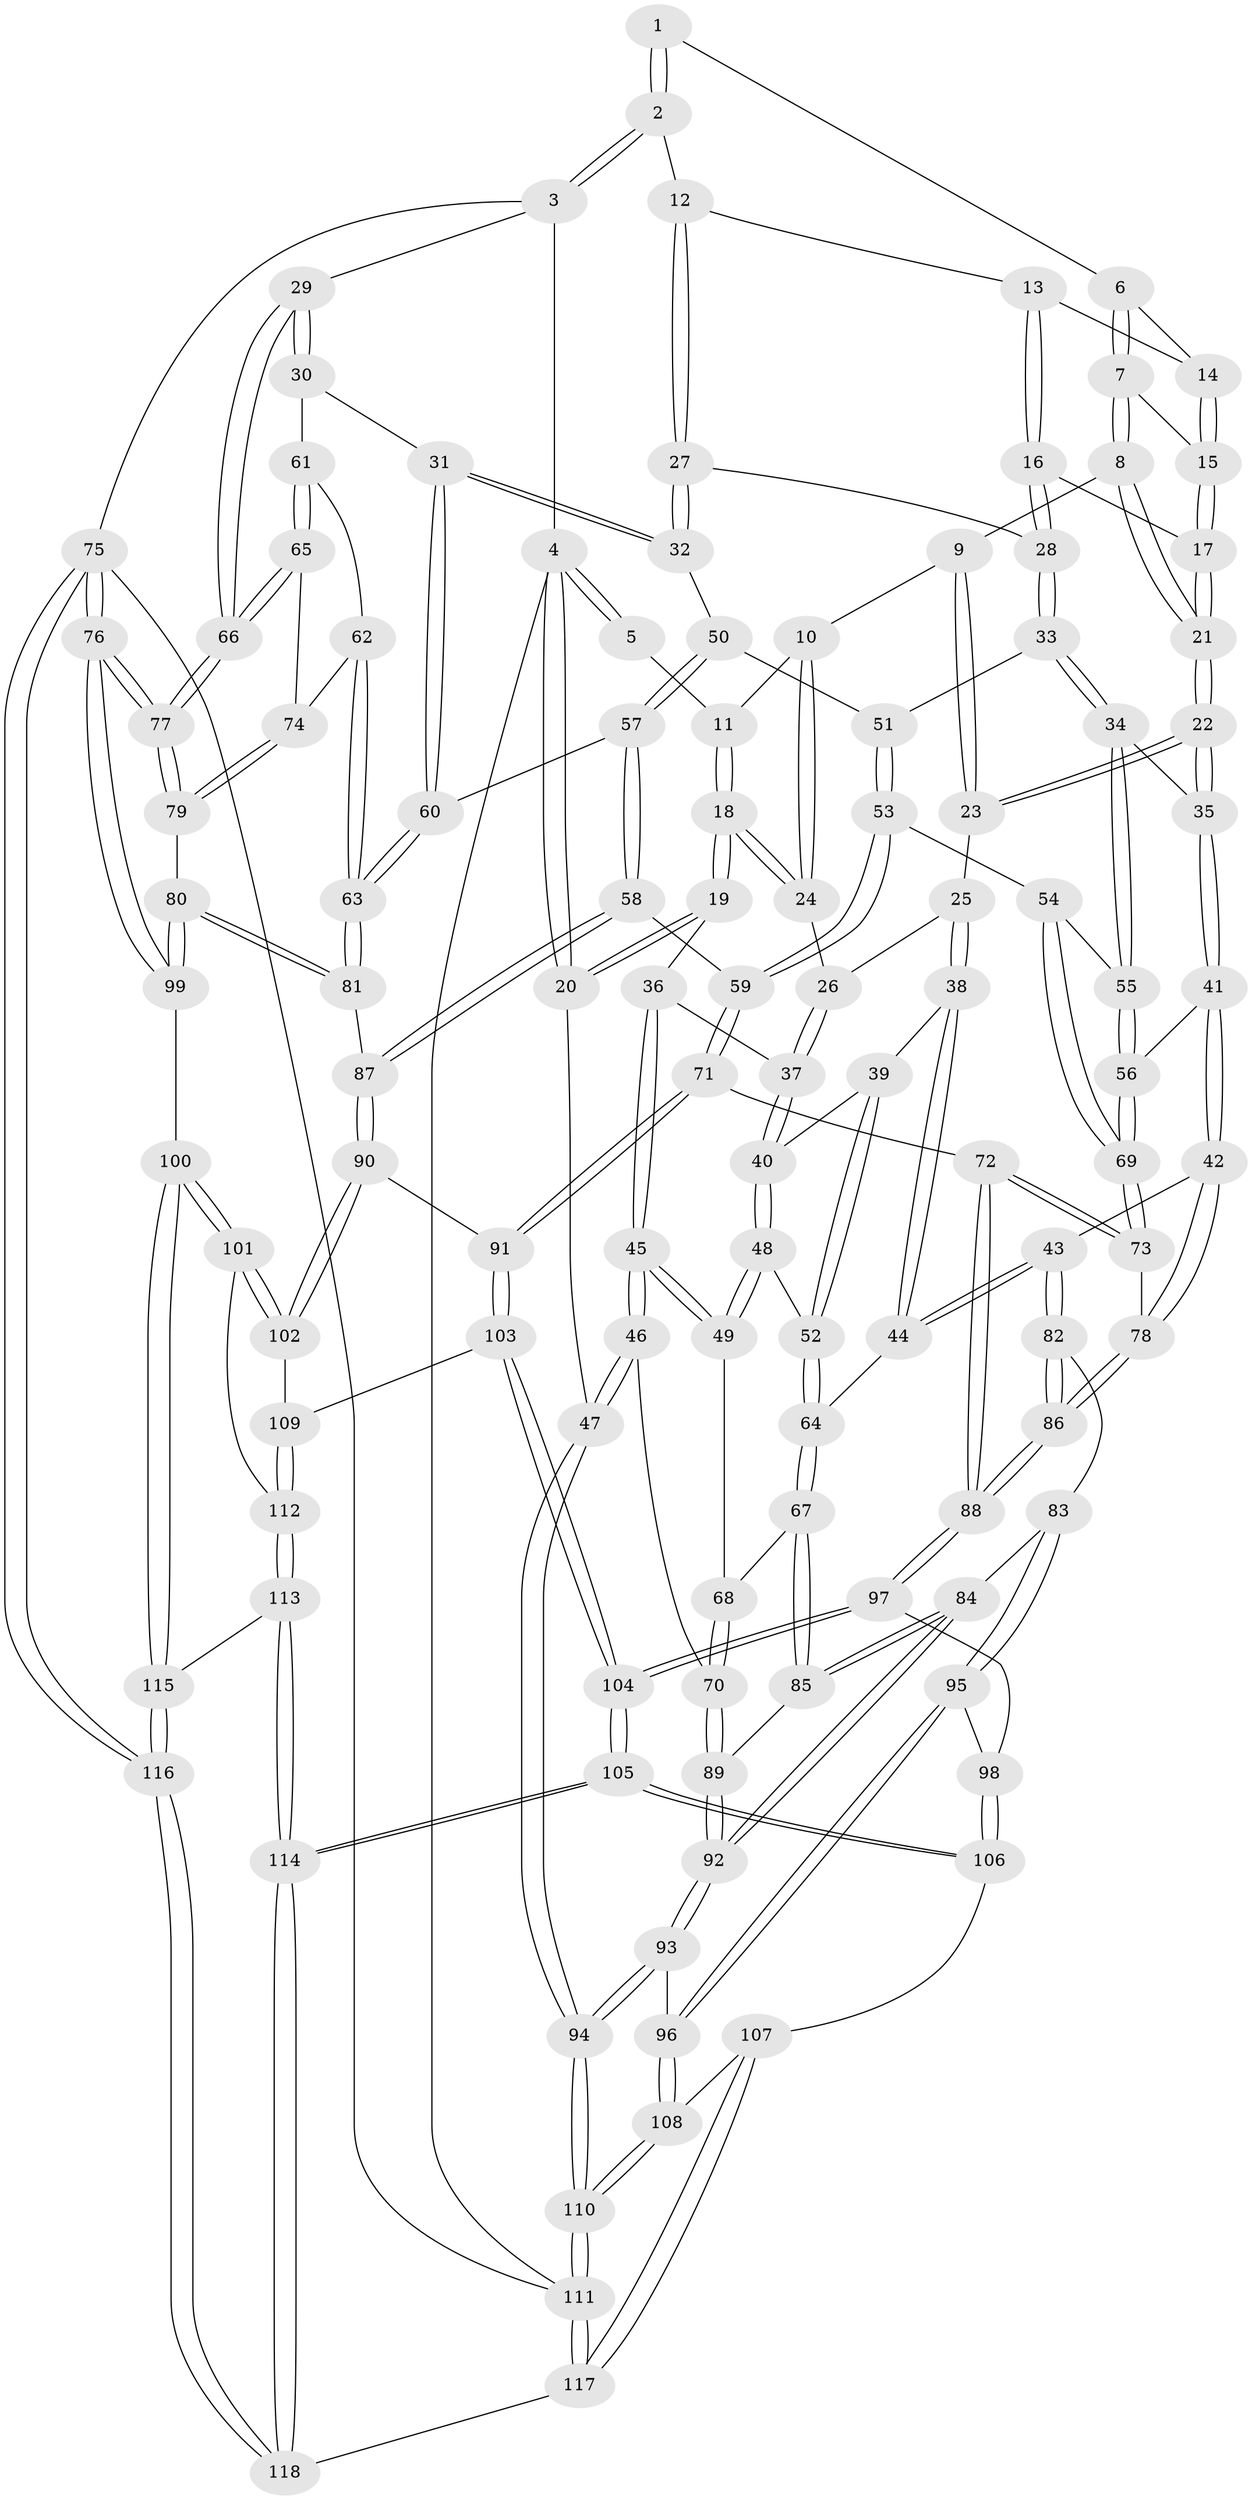 // coarse degree distribution, {4: 0.5211267605633803, 2: 0.028169014084507043, 3: 0.4507042253521127}
// Generated by graph-tools (version 1.1) at 2025/38/03/04/25 23:38:31]
// undirected, 118 vertices, 292 edges
graph export_dot {
  node [color=gray90,style=filled];
  1 [pos="+0.4539359347419571+0"];
  2 [pos="+0.8282678045345742+0"];
  3 [pos="+1+0"];
  4 [pos="+0+0"];
  5 [pos="+0.1836194046150326+0"];
  6 [pos="+0.4341900400714916+0.05255203778772364"];
  7 [pos="+0.41364717251055416+0.07186555153133391"];
  8 [pos="+0.35410746765264617+0.09579572587715394"];
  9 [pos="+0.25482613388718983+0.0642285232384775"];
  10 [pos="+0.23901688447769978+0.05644794243660457"];
  11 [pos="+0.2014025299329753+0"];
  12 [pos="+0.7101081219719761+0.019045942533682768"];
  13 [pos="+0.5842891040176599+0.05608192787596532"];
  14 [pos="+0.5345455789431982+0.06490383866208363"];
  15 [pos="+0.47832839575770336+0.14846597828488547"];
  16 [pos="+0.4881413685513375+0.18543944174762814"];
  17 [pos="+0.48424468687230415+0.182387982309619"];
  18 [pos="+0+0.17048165887040598"];
  19 [pos="+0+0.17812664150054394"];
  20 [pos="+0+0.1575529903479283"];
  21 [pos="+0.38803708726869535+0.18629744457520853"];
  22 [pos="+0.36681159002302505+0.2557378274034948"];
  23 [pos="+0.3227942490836653+0.24938376751281832"];
  24 [pos="+0.20839923352444892+0.15265222401221606"];
  25 [pos="+0.26671813062019784+0.2609580283434297"];
  26 [pos="+0.1961670087259575+0.2115568792188303"];
  27 [pos="+0.7043944620708292+0.14281247902657254"];
  28 [pos="+0.5448465713661174+0.2503029021866608"];
  29 [pos="+1+0.10504121299246144"];
  30 [pos="+0.8503746043429941+0.2934660742060856"];
  31 [pos="+0.8228738895164929+0.289801496825571"];
  32 [pos="+0.7700968357887535+0.2531605399482997"];
  33 [pos="+0.5281873067419963+0.29275254567781084"];
  34 [pos="+0.4694105856842149+0.31582624053732816"];
  35 [pos="+0.3965956459727645+0.303947039314589"];
  36 [pos="+0.04854894766387492+0.24599184222470277"];
  37 [pos="+0.12920637274433805+0.2621940693923134"];
  38 [pos="+0.2532699685241571+0.35971269437985365"];
  39 [pos="+0.19765888464092196+0.3350559833931128"];
  40 [pos="+0.14127424811839162+0.29494385237523063"];
  41 [pos="+0.31731411674519927+0.4048756923574834"];
  42 [pos="+0.301530678376265+0.41429394179541373"];
  43 [pos="+0.2856227307906751+0.4178508674023829"];
  44 [pos="+0.28476198446538414+0.417607907406606"];
  45 [pos="+0.03885564504766978+0.407948961433186"];
  46 [pos="+0+0.4701555163242073"];
  47 [pos="+0+0.504823141698422"];
  48 [pos="+0.11644177291036056+0.3942512201037342"];
  49 [pos="+0.1046659805571+0.40413044881083343"];
  50 [pos="+0.6656052060170533+0.3559933231345241"];
  51 [pos="+0.5506442970212327+0.3210750341595283"];
  52 [pos="+0.15656745474542533+0.39923987298571406"];
  53 [pos="+0.5665706209833719+0.4236492804470664"];
  54 [pos="+0.5328834301092726+0.42692121047265325"];
  55 [pos="+0.46418146729014176+0.37938635950076927"];
  56 [pos="+0.4494537777152747+0.43921864843692804"];
  57 [pos="+0.6674843286011835+0.4496013757133623"];
  58 [pos="+0.6361530290549424+0.4817673196176188"];
  59 [pos="+0.6139818839342455+0.48931363356108587"];
  60 [pos="+0.767473052993385+0.439152252497564"];
  61 [pos="+0.8765341202093938+0.3442034190391745"];
  62 [pos="+0.8345270069476544+0.4561830421121974"];
  63 [pos="+0.7895727864442803+0.471030035524138"];
  64 [pos="+0.24612170726149143+0.4342618566679069"];
  65 [pos="+0.9279854387101831+0.4317615618654131"];
  66 [pos="+1+0.3475438216454174"];
  67 [pos="+0.17666482227249347+0.5027134371928138"];
  68 [pos="+0.12127944592730949+0.4406171141525529"];
  69 [pos="+0.45631404059530944+0.45503520856236823"];
  70 [pos="+0.06776685399600099+0.5213753022105395"];
  71 [pos="+0.5509801674418833+0.5754968496776024"];
  72 [pos="+0.5180687483185462+0.5663343910923605"];
  73 [pos="+0.4572695253998811+0.47448592573975645"];
  74 [pos="+0.9249812645953687+0.44369030550847927"];
  75 [pos="+1+1"];
  76 [pos="+1+0.698876833032426"];
  77 [pos="+1+0.6201350123351791"];
  78 [pos="+0.3865350230939899+0.4982992479949061"];
  79 [pos="+0.9309442259683055+0.5846524880078322"];
  80 [pos="+0.9251241271899668+0.5874377275617891"];
  81 [pos="+0.8085946808214121+0.5563123502539553"];
  82 [pos="+0.29855125967578816+0.5244292168233126"];
  83 [pos="+0.23304002106910432+0.5764408338744296"];
  84 [pos="+0.22359507624394+0.5707931698977842"];
  85 [pos="+0.1739216682390498+0.511137799883357"];
  86 [pos="+0.369179162489014+0.5863639904715978"];
  87 [pos="+0.7587541347802619+0.5822275533469661"];
  88 [pos="+0.37921217064700025+0.6093100890546773"];
  89 [pos="+0.10769577856299484+0.5491443988173191"];
  90 [pos="+0.7084517697198064+0.6682046717508583"];
  91 [pos="+0.5843911403041122+0.6569897611375088"];
  92 [pos="+0.10306522462843003+0.6469004695380071"];
  93 [pos="+0.09735818933574346+0.6702290966462399"];
  94 [pos="+0+0.7629349763520238"];
  95 [pos="+0.2662976027459494+0.6688545846120664"];
  96 [pos="+0.200216845488223+0.7333040716767671"];
  97 [pos="+0.36719595541240235+0.6338926393526526"];
  98 [pos="+0.27597737438712927+0.6671004545148872"];
  99 [pos="+0.8524372315985919+0.7725210876982173"];
  100 [pos="+0.8402188316953254+0.7876755384897828"];
  101 [pos="+0.8125298710564349+0.7742150295322173"];
  102 [pos="+0.7424928456811589+0.715507502847891"];
  103 [pos="+0.5467502722487201+0.7346049350522021"];
  104 [pos="+0.4851497088518762+0.8380588852682281"];
  105 [pos="+0.48437722786187487+0.8429645097073791"];
  106 [pos="+0.4200069642765667+0.8459994268110449"];
  107 [pos="+0.28447433988985954+0.8673408686064823"];
  108 [pos="+0.21480657387380328+0.8377881411169145"];
  109 [pos="+0.676496221456681+0.7724377698035654"];
  110 [pos="+0+1"];
  111 [pos="+0+1"];
  112 [pos="+0.6445401740381294+0.8429545503427487"];
  113 [pos="+0.5850243907548108+0.891202042089337"];
  114 [pos="+0.5283633607259542+0.90998578595356"];
  115 [pos="+0.8647737253065074+0.9006064524548352"];
  116 [pos="+1+1"];
  117 [pos="+0.29941074174097965+1"];
  118 [pos="+0.5495590786930692+1"];
  1 -- 2;
  1 -- 2;
  1 -- 6;
  2 -- 3;
  2 -- 3;
  2 -- 12;
  3 -- 4;
  3 -- 29;
  3 -- 75;
  4 -- 5;
  4 -- 5;
  4 -- 20;
  4 -- 20;
  4 -- 111;
  5 -- 11;
  6 -- 7;
  6 -- 7;
  6 -- 14;
  7 -- 8;
  7 -- 8;
  7 -- 15;
  8 -- 9;
  8 -- 21;
  8 -- 21;
  9 -- 10;
  9 -- 23;
  9 -- 23;
  10 -- 11;
  10 -- 24;
  10 -- 24;
  11 -- 18;
  11 -- 18;
  12 -- 13;
  12 -- 27;
  12 -- 27;
  13 -- 14;
  13 -- 16;
  13 -- 16;
  14 -- 15;
  14 -- 15;
  15 -- 17;
  15 -- 17;
  16 -- 17;
  16 -- 28;
  16 -- 28;
  17 -- 21;
  17 -- 21;
  18 -- 19;
  18 -- 19;
  18 -- 24;
  18 -- 24;
  19 -- 20;
  19 -- 20;
  19 -- 36;
  20 -- 47;
  21 -- 22;
  21 -- 22;
  22 -- 23;
  22 -- 23;
  22 -- 35;
  22 -- 35;
  23 -- 25;
  24 -- 26;
  25 -- 26;
  25 -- 38;
  25 -- 38;
  26 -- 37;
  26 -- 37;
  27 -- 28;
  27 -- 32;
  27 -- 32;
  28 -- 33;
  28 -- 33;
  29 -- 30;
  29 -- 30;
  29 -- 66;
  29 -- 66;
  30 -- 31;
  30 -- 61;
  31 -- 32;
  31 -- 32;
  31 -- 60;
  31 -- 60;
  32 -- 50;
  33 -- 34;
  33 -- 34;
  33 -- 51;
  34 -- 35;
  34 -- 55;
  34 -- 55;
  35 -- 41;
  35 -- 41;
  36 -- 37;
  36 -- 45;
  36 -- 45;
  37 -- 40;
  37 -- 40;
  38 -- 39;
  38 -- 44;
  38 -- 44;
  39 -- 40;
  39 -- 52;
  39 -- 52;
  40 -- 48;
  40 -- 48;
  41 -- 42;
  41 -- 42;
  41 -- 56;
  42 -- 43;
  42 -- 78;
  42 -- 78;
  43 -- 44;
  43 -- 44;
  43 -- 82;
  43 -- 82;
  44 -- 64;
  45 -- 46;
  45 -- 46;
  45 -- 49;
  45 -- 49;
  46 -- 47;
  46 -- 47;
  46 -- 70;
  47 -- 94;
  47 -- 94;
  48 -- 49;
  48 -- 49;
  48 -- 52;
  49 -- 68;
  50 -- 51;
  50 -- 57;
  50 -- 57;
  51 -- 53;
  51 -- 53;
  52 -- 64;
  52 -- 64;
  53 -- 54;
  53 -- 59;
  53 -- 59;
  54 -- 55;
  54 -- 69;
  54 -- 69;
  55 -- 56;
  55 -- 56;
  56 -- 69;
  56 -- 69;
  57 -- 58;
  57 -- 58;
  57 -- 60;
  58 -- 59;
  58 -- 87;
  58 -- 87;
  59 -- 71;
  59 -- 71;
  60 -- 63;
  60 -- 63;
  61 -- 62;
  61 -- 65;
  61 -- 65;
  62 -- 63;
  62 -- 63;
  62 -- 74;
  63 -- 81;
  63 -- 81;
  64 -- 67;
  64 -- 67;
  65 -- 66;
  65 -- 66;
  65 -- 74;
  66 -- 77;
  66 -- 77;
  67 -- 68;
  67 -- 85;
  67 -- 85;
  68 -- 70;
  68 -- 70;
  69 -- 73;
  69 -- 73;
  70 -- 89;
  70 -- 89;
  71 -- 72;
  71 -- 91;
  71 -- 91;
  72 -- 73;
  72 -- 73;
  72 -- 88;
  72 -- 88;
  73 -- 78;
  74 -- 79;
  74 -- 79;
  75 -- 76;
  75 -- 76;
  75 -- 116;
  75 -- 116;
  75 -- 111;
  76 -- 77;
  76 -- 77;
  76 -- 99;
  76 -- 99;
  77 -- 79;
  77 -- 79;
  78 -- 86;
  78 -- 86;
  79 -- 80;
  80 -- 81;
  80 -- 81;
  80 -- 99;
  80 -- 99;
  81 -- 87;
  82 -- 83;
  82 -- 86;
  82 -- 86;
  83 -- 84;
  83 -- 95;
  83 -- 95;
  84 -- 85;
  84 -- 85;
  84 -- 92;
  84 -- 92;
  85 -- 89;
  86 -- 88;
  86 -- 88;
  87 -- 90;
  87 -- 90;
  88 -- 97;
  88 -- 97;
  89 -- 92;
  89 -- 92;
  90 -- 91;
  90 -- 102;
  90 -- 102;
  91 -- 103;
  91 -- 103;
  92 -- 93;
  92 -- 93;
  93 -- 94;
  93 -- 94;
  93 -- 96;
  94 -- 110;
  94 -- 110;
  95 -- 96;
  95 -- 96;
  95 -- 98;
  96 -- 108;
  96 -- 108;
  97 -- 98;
  97 -- 104;
  97 -- 104;
  98 -- 106;
  98 -- 106;
  99 -- 100;
  100 -- 101;
  100 -- 101;
  100 -- 115;
  100 -- 115;
  101 -- 102;
  101 -- 102;
  101 -- 112;
  102 -- 109;
  103 -- 104;
  103 -- 104;
  103 -- 109;
  104 -- 105;
  104 -- 105;
  105 -- 106;
  105 -- 106;
  105 -- 114;
  105 -- 114;
  106 -- 107;
  107 -- 108;
  107 -- 117;
  107 -- 117;
  108 -- 110;
  108 -- 110;
  109 -- 112;
  109 -- 112;
  110 -- 111;
  110 -- 111;
  111 -- 117;
  111 -- 117;
  112 -- 113;
  112 -- 113;
  113 -- 114;
  113 -- 114;
  113 -- 115;
  114 -- 118;
  114 -- 118;
  115 -- 116;
  115 -- 116;
  116 -- 118;
  116 -- 118;
  117 -- 118;
}
